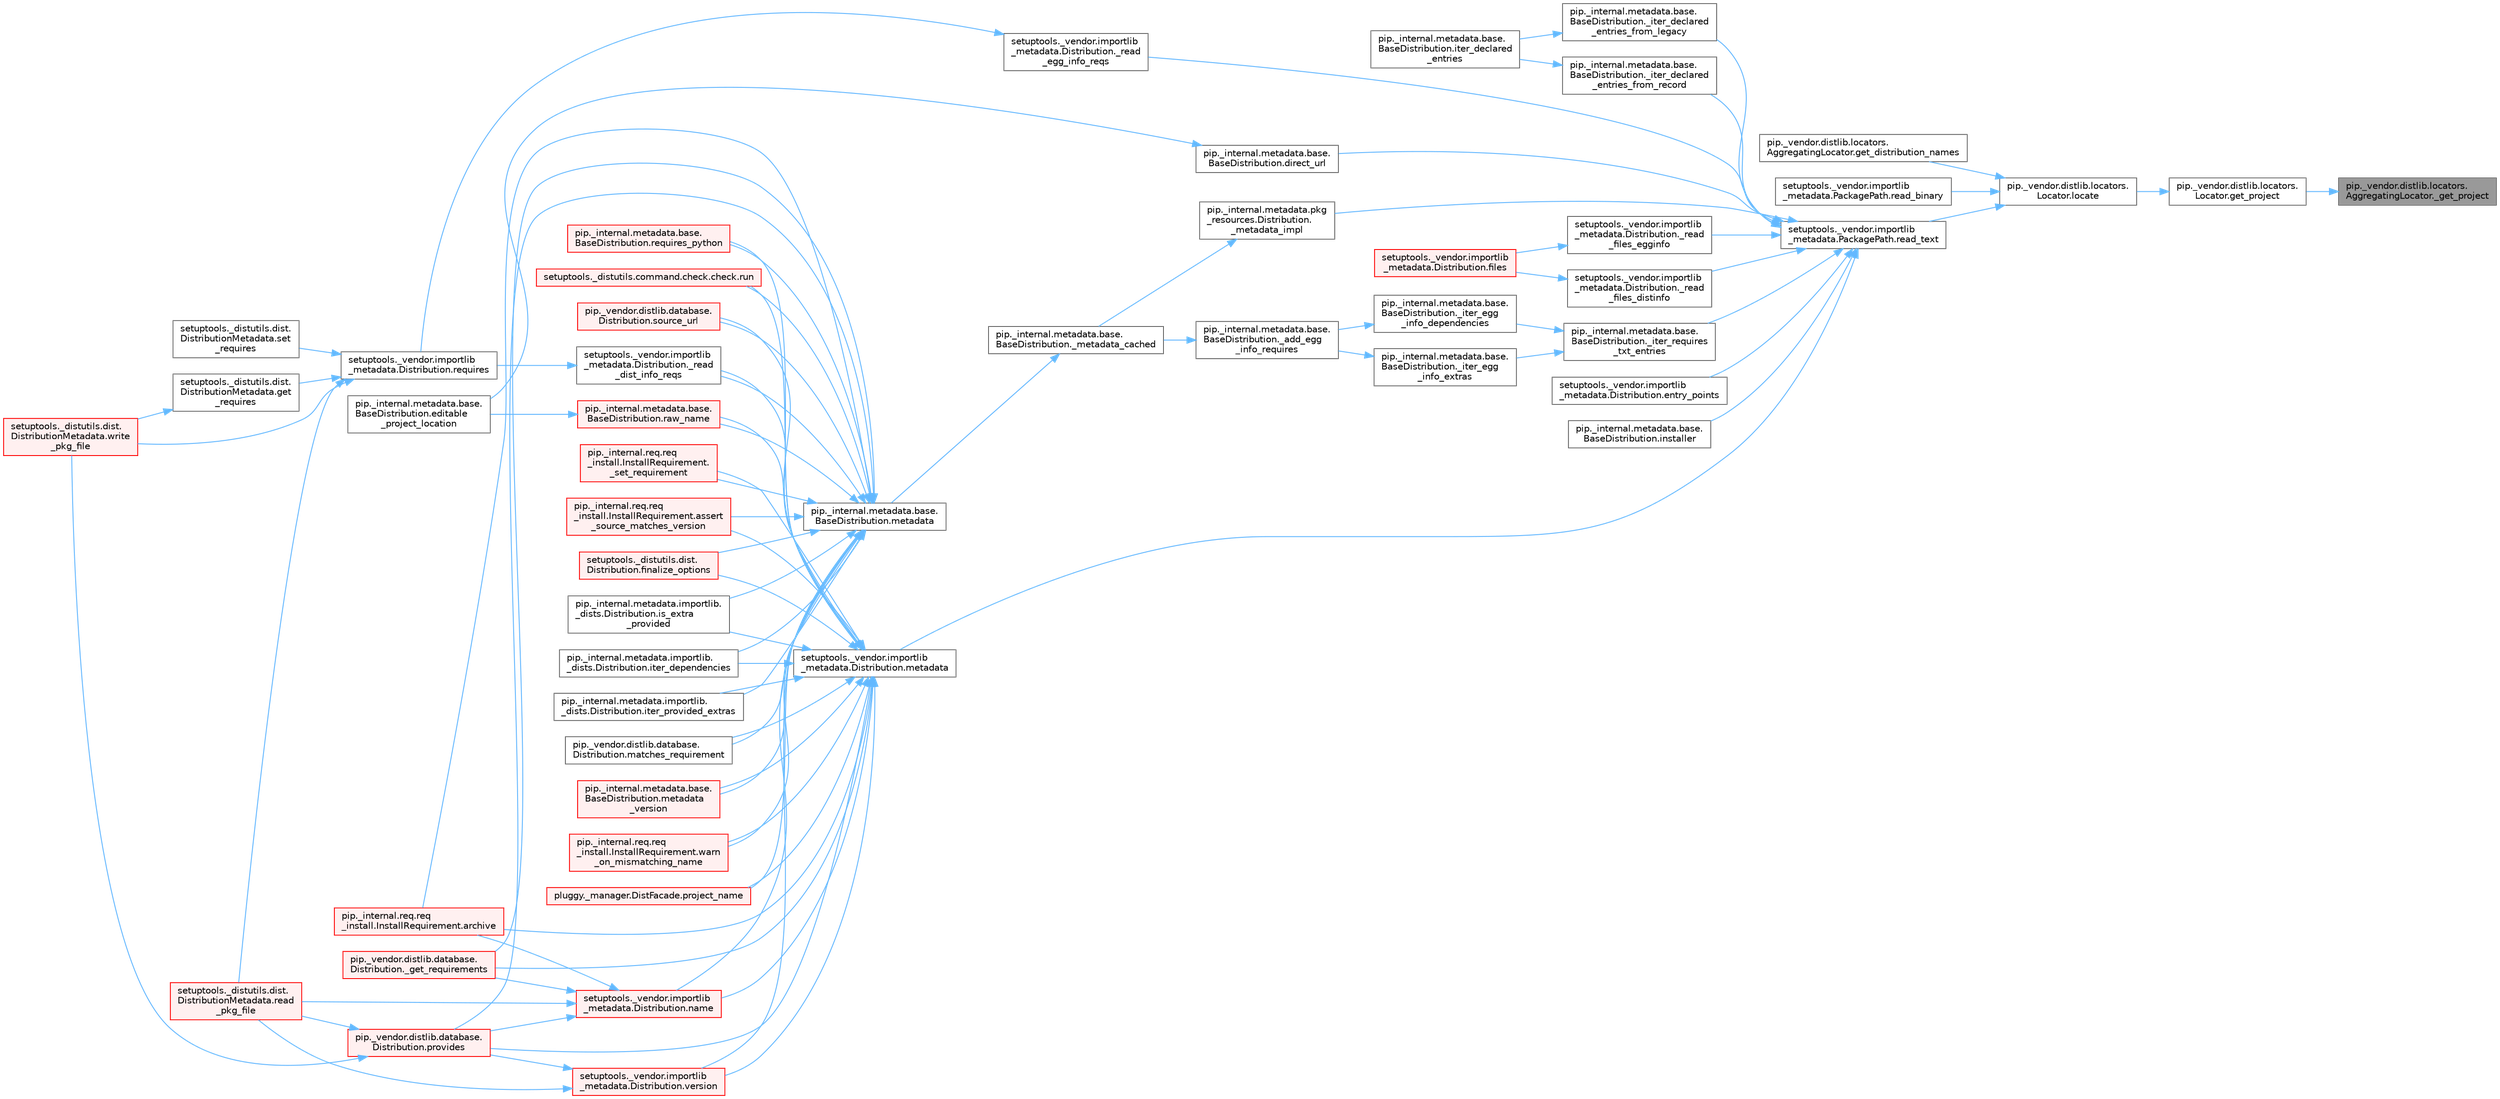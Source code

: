 digraph "pip._vendor.distlib.locators.AggregatingLocator._get_project"
{
 // LATEX_PDF_SIZE
  bgcolor="transparent";
  edge [fontname=Helvetica,fontsize=10,labelfontname=Helvetica,labelfontsize=10];
  node [fontname=Helvetica,fontsize=10,shape=box,height=0.2,width=0.4];
  rankdir="RL";
  Node1 [id="Node000001",label="pip._vendor.distlib.locators.\lAggregatingLocator._get_project",height=0.2,width=0.4,color="gray40", fillcolor="grey60", style="filled", fontcolor="black",tooltip=" "];
  Node1 -> Node2 [id="edge1_Node000001_Node000002",dir="back",color="steelblue1",style="solid",tooltip=" "];
  Node2 [id="Node000002",label="pip._vendor.distlib.locators.\lLocator.get_project",height=0.2,width=0.4,color="grey40", fillcolor="white", style="filled",URL="$classpip_1_1__vendor_1_1distlib_1_1locators_1_1_locator.html#a14b49f16a55d384842037850d5224ce8",tooltip=" "];
  Node2 -> Node3 [id="edge2_Node000002_Node000003",dir="back",color="steelblue1",style="solid",tooltip=" "];
  Node3 [id="Node000003",label="pip._vendor.distlib.locators.\lLocator.locate",height=0.2,width=0.4,color="grey40", fillcolor="white", style="filled",URL="$classpip_1_1__vendor_1_1distlib_1_1locators_1_1_locator.html#aefc84057c59651debf5f74c52c9c06a2",tooltip=" "];
  Node3 -> Node4 [id="edge3_Node000003_Node000004",dir="back",color="steelblue1",style="solid",tooltip=" "];
  Node4 [id="Node000004",label="pip._vendor.distlib.locators.\lAggregatingLocator.get_distribution_names",height=0.2,width=0.4,color="grey40", fillcolor="white", style="filled",URL="$classpip_1_1__vendor_1_1distlib_1_1locators_1_1_aggregating_locator.html#a72fb0eda9eae16eb2da3ede42c27a043",tooltip=" "];
  Node3 -> Node5 [id="edge4_Node000003_Node000005",dir="back",color="steelblue1",style="solid",tooltip=" "];
  Node5 [id="Node000005",label="setuptools._vendor.importlib\l_metadata.PackagePath.read_binary",height=0.2,width=0.4,color="grey40", fillcolor="white", style="filled",URL="$classsetuptools_1_1__vendor_1_1importlib__metadata_1_1_package_path.html#ae2d8a883dfc77854f6b263801d671c33",tooltip=" "];
  Node3 -> Node6 [id="edge5_Node000003_Node000006",dir="back",color="steelblue1",style="solid",tooltip=" "];
  Node6 [id="Node000006",label="setuptools._vendor.importlib\l_metadata.PackagePath.read_text",height=0.2,width=0.4,color="grey40", fillcolor="white", style="filled",URL="$classsetuptools_1_1__vendor_1_1importlib__metadata_1_1_package_path.html#a39242d72760bba73b008f298119b94fa",tooltip=" "];
  Node6 -> Node7 [id="edge6_Node000006_Node000007",dir="back",color="steelblue1",style="solid",tooltip=" "];
  Node7 [id="Node000007",label="pip._internal.metadata.base.\lBaseDistribution._iter_declared\l_entries_from_legacy",height=0.2,width=0.4,color="grey40", fillcolor="white", style="filled",URL="$classpip_1_1__internal_1_1metadata_1_1base_1_1_base_distribution.html#afe1092a9a3492091a1532c8907ccd9e8",tooltip=" "];
  Node7 -> Node8 [id="edge7_Node000007_Node000008",dir="back",color="steelblue1",style="solid",tooltip=" "];
  Node8 [id="Node000008",label="pip._internal.metadata.base.\lBaseDistribution.iter_declared\l_entries",height=0.2,width=0.4,color="grey40", fillcolor="white", style="filled",URL="$classpip_1_1__internal_1_1metadata_1_1base_1_1_base_distribution.html#ad33966e99962529d5c28c9f24c0a4fbd",tooltip=" "];
  Node6 -> Node9 [id="edge8_Node000006_Node000009",dir="back",color="steelblue1",style="solid",tooltip=" "];
  Node9 [id="Node000009",label="pip._internal.metadata.base.\lBaseDistribution._iter_declared\l_entries_from_record",height=0.2,width=0.4,color="grey40", fillcolor="white", style="filled",URL="$classpip_1_1__internal_1_1metadata_1_1base_1_1_base_distribution.html#af8bddd34869792385f11247db796614c",tooltip=" "];
  Node9 -> Node8 [id="edge9_Node000009_Node000008",dir="back",color="steelblue1",style="solid",tooltip=" "];
  Node6 -> Node10 [id="edge10_Node000006_Node000010",dir="back",color="steelblue1",style="solid",tooltip=" "];
  Node10 [id="Node000010",label="pip._internal.metadata.base.\lBaseDistribution._iter_requires\l_txt_entries",height=0.2,width=0.4,color="grey40", fillcolor="white", style="filled",URL="$classpip_1_1__internal_1_1metadata_1_1base_1_1_base_distribution.html#a4ab931da7b4a3e0c22e0bae3f95af7e7",tooltip=" "];
  Node10 -> Node11 [id="edge11_Node000010_Node000011",dir="back",color="steelblue1",style="solid",tooltip=" "];
  Node11 [id="Node000011",label="pip._internal.metadata.base.\lBaseDistribution._iter_egg\l_info_dependencies",height=0.2,width=0.4,color="grey40", fillcolor="white", style="filled",URL="$classpip_1_1__internal_1_1metadata_1_1base_1_1_base_distribution.html#a9f32d31e5b61159777221f9d87e296c8",tooltip=" "];
  Node11 -> Node12 [id="edge12_Node000011_Node000012",dir="back",color="steelblue1",style="solid",tooltip=" "];
  Node12 [id="Node000012",label="pip._internal.metadata.base.\lBaseDistribution._add_egg\l_info_requires",height=0.2,width=0.4,color="grey40", fillcolor="white", style="filled",URL="$classpip_1_1__internal_1_1metadata_1_1base_1_1_base_distribution.html#aeb9894db2a91eedb5e651e5fe5607d50",tooltip=" "];
  Node12 -> Node13 [id="edge13_Node000012_Node000013",dir="back",color="steelblue1",style="solid",tooltip=" "];
  Node13 [id="Node000013",label="pip._internal.metadata.base.\lBaseDistribution._metadata_cached",height=0.2,width=0.4,color="grey40", fillcolor="white", style="filled",URL="$classpip_1_1__internal_1_1metadata_1_1base_1_1_base_distribution.html#a12683b16870a097bbe854e4ee3364f7f",tooltip=" "];
  Node13 -> Node14 [id="edge14_Node000013_Node000014",dir="back",color="steelblue1",style="solid",tooltip=" "];
  Node14 [id="Node000014",label="pip._internal.metadata.base.\lBaseDistribution.metadata",height=0.2,width=0.4,color="grey40", fillcolor="white", style="filled",URL="$classpip_1_1__internal_1_1metadata_1_1base_1_1_base_distribution.html#a665b55bcebd861e5959f53a7d2f1350f",tooltip=" "];
  Node14 -> Node15 [id="edge15_Node000014_Node000015",dir="back",color="steelblue1",style="solid",tooltip=" "];
  Node15 [id="Node000015",label="pip._vendor.distlib.database.\lDistribution._get_requirements",height=0.2,width=0.4,color="red", fillcolor="#FFF0F0", style="filled",URL="$classpip_1_1__vendor_1_1distlib_1_1database_1_1_distribution.html#a0366f5504f1b878068ba103c3f1e2bdf",tooltip=" "];
  Node14 -> Node1100 [id="edge16_Node000014_Node001100",dir="back",color="steelblue1",style="solid",tooltip=" "];
  Node1100 [id="Node001100",label="setuptools._vendor.importlib\l_metadata.Distribution._read\l_dist_info_reqs",height=0.2,width=0.4,color="grey40", fillcolor="white", style="filled",URL="$classsetuptools_1_1__vendor_1_1importlib__metadata_1_1_distribution.html#a52c9d55ae87f048965928ec1bfe237c7",tooltip=" "];
  Node1100 -> Node1020 [id="edge17_Node001100_Node001020",dir="back",color="steelblue1",style="solid",tooltip=" "];
  Node1020 [id="Node001020",label="setuptools._vendor.importlib\l_metadata.Distribution.requires",height=0.2,width=0.4,color="grey40", fillcolor="white", style="filled",URL="$classsetuptools_1_1__vendor_1_1importlib__metadata_1_1_distribution.html#ac025c2f6e021e16581119b61de809a95",tooltip=" "];
  Node1020 -> Node1021 [id="edge18_Node001020_Node001021",dir="back",color="steelblue1",style="solid",tooltip=" "];
  Node1021 [id="Node001021",label="setuptools._distutils.dist.\lDistributionMetadata.get\l_requires",height=0.2,width=0.4,color="grey40", fillcolor="white", style="filled",URL="$classsetuptools_1_1__distutils_1_1dist_1_1_distribution_metadata.html#a625768121dd821e2a54034d284359764",tooltip=" "];
  Node1021 -> Node737 [id="edge19_Node001021_Node000737",dir="back",color="steelblue1",style="solid",tooltip=" "];
  Node737 [id="Node000737",label="setuptools._distutils.dist.\lDistributionMetadata.write\l_pkg_file",height=0.2,width=0.4,color="red", fillcolor="#FFF0F0", style="filled",URL="$classsetuptools_1_1__distutils_1_1dist_1_1_distribution_metadata.html#a2a55009e9d487a82234459fb242f4be0",tooltip=" "];
  Node1020 -> Node1022 [id="edge20_Node001020_Node001022",dir="back",color="steelblue1",style="solid",tooltip=" "];
  Node1022 [id="Node001022",label="setuptools._distutils.dist.\lDistributionMetadata.read\l_pkg_file",height=0.2,width=0.4,color="red", fillcolor="#FFF0F0", style="filled",URL="$classsetuptools_1_1__distutils_1_1dist_1_1_distribution_metadata.html#a7efe01ce942992105bfa0866706a2f20",tooltip=" "];
  Node1020 -> Node1024 [id="edge21_Node001020_Node001024",dir="back",color="steelblue1",style="solid",tooltip=" "];
  Node1024 [id="Node001024",label="setuptools._distutils.dist.\lDistributionMetadata.set\l_requires",height=0.2,width=0.4,color="grey40", fillcolor="white", style="filled",URL="$classsetuptools_1_1__distutils_1_1dist_1_1_distribution_metadata.html#a511058df7b2152d2230a358d4119a537",tooltip=" "];
  Node1020 -> Node737 [id="edge22_Node001020_Node000737",dir="back",color="steelblue1",style="solid",tooltip=" "];
  Node14 -> Node1101 [id="edge23_Node000014_Node001101",dir="back",color="steelblue1",style="solid",tooltip=" "];
  Node1101 [id="Node001101",label="pip._internal.req.req\l_install.InstallRequirement.\l_set_requirement",height=0.2,width=0.4,color="red", fillcolor="#FFF0F0", style="filled",URL="$classpip_1_1__internal_1_1req_1_1req__install_1_1_install_requirement.html#a116c0d970e435f16d15928a6caf8aaf3",tooltip=" "];
  Node14 -> Node1103 [id="edge24_Node000014_Node001103",dir="back",color="steelblue1",style="solid",tooltip=" "];
  Node1103 [id="Node001103",label="pip._internal.req.req\l_install.InstallRequirement.archive",height=0.2,width=0.4,color="red", fillcolor="#FFF0F0", style="filled",URL="$classpip_1_1__internal_1_1req_1_1req__install_1_1_install_requirement.html#aef2764402e45a5e5555e22d5965f1350",tooltip=" "];
  Node14 -> Node1106 [id="edge25_Node000014_Node001106",dir="back",color="steelblue1",style="solid",tooltip=" "];
  Node1106 [id="Node001106",label="pip._internal.req.req\l_install.InstallRequirement.assert\l_source_matches_version",height=0.2,width=0.4,color="red", fillcolor="#FFF0F0", style="filled",URL="$classpip_1_1__internal_1_1req_1_1req__install_1_1_install_requirement.html#ab9a997e64cd50a33caf4722295a9cbf3",tooltip=" "];
  Node14 -> Node1107 [id="edge26_Node000014_Node001107",dir="back",color="steelblue1",style="solid",tooltip=" "];
  Node1107 [id="Node001107",label="setuptools._distutils.dist.\lDistribution.finalize_options",height=0.2,width=0.4,color="red", fillcolor="#FFF0F0", style="filled",URL="$classsetuptools_1_1__distutils_1_1dist_1_1_distribution.html#a907177e8ce492338e65227e2389f3f24",tooltip=" "];
  Node14 -> Node1108 [id="edge27_Node000014_Node001108",dir="back",color="steelblue1",style="solid",tooltip=" "];
  Node1108 [id="Node001108",label="pip._internal.metadata.importlib.\l_dists.Distribution.is_extra\l_provided",height=0.2,width=0.4,color="grey40", fillcolor="white", style="filled",URL="$classpip_1_1__internal_1_1metadata_1_1importlib_1_1__dists_1_1_distribution.html#ad175adf2a313d78887f07d63ed315713",tooltip=" "];
  Node14 -> Node1109 [id="edge28_Node000014_Node001109",dir="back",color="steelblue1",style="solid",tooltip=" "];
  Node1109 [id="Node001109",label="pip._internal.metadata.importlib.\l_dists.Distribution.iter_dependencies",height=0.2,width=0.4,color="grey40", fillcolor="white", style="filled",URL="$classpip_1_1__internal_1_1metadata_1_1importlib_1_1__dists_1_1_distribution.html#a10f0e8f6c05f4c2a3f1f205236e56ae6",tooltip=" "];
  Node14 -> Node1110 [id="edge29_Node000014_Node001110",dir="back",color="steelblue1",style="solid",tooltip=" "];
  Node1110 [id="Node001110",label="pip._internal.metadata.importlib.\l_dists.Distribution.iter_provided_extras",height=0.2,width=0.4,color="grey40", fillcolor="white", style="filled",URL="$classpip_1_1__internal_1_1metadata_1_1importlib_1_1__dists_1_1_distribution.html#a15fa99ddf602c815de8353cc5457d53e",tooltip=" "];
  Node14 -> Node1111 [id="edge30_Node000014_Node001111",dir="back",color="steelblue1",style="solid",tooltip=" "];
  Node1111 [id="Node001111",label="pip._vendor.distlib.database.\lDistribution.matches_requirement",height=0.2,width=0.4,color="grey40", fillcolor="white", style="filled",URL="$classpip_1_1__vendor_1_1distlib_1_1database_1_1_distribution.html#a5c454c24d6a128d42a86aa3ee9fc3bf7",tooltip=" "];
  Node14 -> Node1112 [id="edge31_Node000014_Node001112",dir="back",color="steelblue1",style="solid",tooltip=" "];
  Node1112 [id="Node001112",label="pip._internal.metadata.base.\lBaseDistribution.metadata\l_version",height=0.2,width=0.4,color="red", fillcolor="#FFF0F0", style="filled",URL="$classpip_1_1__internal_1_1metadata_1_1base_1_1_base_distribution.html#a231e3a1e8c609944f6122c32579a8230",tooltip=" "];
  Node14 -> Node1116 [id="edge32_Node000014_Node001116",dir="back",color="steelblue1",style="solid",tooltip=" "];
  Node1116 [id="Node001116",label="setuptools._vendor.importlib\l_metadata.Distribution.name",height=0.2,width=0.4,color="red", fillcolor="#FFF0F0", style="filled",URL="$classsetuptools_1_1__vendor_1_1importlib__metadata_1_1_distribution.html#a551b88da93b645681e12e5ed3d0019b4",tooltip=" "];
  Node1116 -> Node15 [id="edge33_Node001116_Node000015",dir="back",color="steelblue1",style="solid",tooltip=" "];
  Node1116 -> Node1103 [id="edge34_Node001116_Node001103",dir="back",color="steelblue1",style="solid",tooltip=" "];
  Node1116 -> Node2239 [id="edge35_Node001116_Node002239",dir="back",color="steelblue1",style="solid",tooltip=" "];
  Node2239 [id="Node002239",label="pip._vendor.distlib.database.\lDistribution.provides",height=0.2,width=0.4,color="red", fillcolor="#FFF0F0", style="filled",URL="$classpip_1_1__vendor_1_1distlib_1_1database_1_1_distribution.html#a4de0a18091046a76d9f6e2c424a50f7a",tooltip=" "];
  Node2239 -> Node1022 [id="edge36_Node002239_Node001022",dir="back",color="steelblue1",style="solid",tooltip=" "];
  Node2239 -> Node737 [id="edge37_Node002239_Node000737",dir="back",color="steelblue1",style="solid",tooltip=" "];
  Node1116 -> Node1022 [id="edge38_Node001116_Node001022",dir="back",color="steelblue1",style="solid",tooltip=" "];
  Node14 -> Node1688 [id="edge39_Node000014_Node001688",dir="back",color="steelblue1",style="solid",tooltip=" "];
  Node1688 [id="Node001688",label="pluggy._manager.DistFacade.project_name",height=0.2,width=0.4,color="red", fillcolor="#FFF0F0", style="filled",URL="$classpluggy_1_1__manager_1_1_dist_facade.html#a0c6a7601612999d7e2f7045dc9b31993",tooltip=" "];
  Node14 -> Node2239 [id="edge40_Node000014_Node002239",dir="back",color="steelblue1",style="solid",tooltip=" "];
  Node14 -> Node2391 [id="edge41_Node000014_Node002391",dir="back",color="steelblue1",style="solid",tooltip=" "];
  Node2391 [id="Node002391",label="pip._internal.metadata.base.\lBaseDistribution.raw_name",height=0.2,width=0.4,color="red", fillcolor="#FFF0F0", style="filled",URL="$classpip_1_1__internal_1_1metadata_1_1base_1_1_base_distribution.html#a99e5dbebc5edb6f25ac7f45d435e2051",tooltip=" "];
  Node2391 -> Node1096 [id="edge42_Node002391_Node001096",dir="back",color="steelblue1",style="solid",tooltip=" "];
  Node1096 [id="Node001096",label="pip._internal.metadata.base.\lBaseDistribution.editable\l_project_location",height=0.2,width=0.4,color="grey40", fillcolor="white", style="filled",URL="$classpip_1_1__internal_1_1metadata_1_1base_1_1_base_distribution.html#a59297eb536a210ff36a71d4dda673749",tooltip=" "];
  Node14 -> Node2412 [id="edge43_Node000014_Node002412",dir="back",color="steelblue1",style="solid",tooltip=" "];
  Node2412 [id="Node002412",label="pip._internal.metadata.base.\lBaseDistribution.requires_python",height=0.2,width=0.4,color="red", fillcolor="#FFF0F0", style="filled",URL="$classpip_1_1__internal_1_1metadata_1_1base_1_1_base_distribution.html#ad334a17a1fb4732e5686a00af92d32be",tooltip=" "];
  Node14 -> Node1669 [id="edge44_Node000014_Node001669",dir="back",color="steelblue1",style="solid",tooltip=" "];
  Node1669 [id="Node001669",label="setuptools._distutils.command.check.check.run",height=0.2,width=0.4,color="red", fillcolor="#FFF0F0", style="filled",URL="$classsetuptools_1_1__distutils_1_1command_1_1check_1_1check.html#a1ce0d2e58cedbd704c27a4fb830571d2",tooltip=" "];
  Node14 -> Node2414 [id="edge45_Node000014_Node002414",dir="back",color="steelblue1",style="solid",tooltip=" "];
  Node2414 [id="Node002414",label="pip._vendor.distlib.database.\lDistribution.source_url",height=0.2,width=0.4,color="red", fillcolor="#FFF0F0", style="filled",URL="$classpip_1_1__vendor_1_1distlib_1_1database_1_1_distribution.html#abba9335a26f150b4c845c9c8a474879c",tooltip=" "];
  Node14 -> Node2415 [id="edge46_Node000014_Node002415",dir="back",color="steelblue1",style="solid",tooltip=" "];
  Node2415 [id="Node002415",label="setuptools._vendor.importlib\l_metadata.Distribution.version",height=0.2,width=0.4,color="red", fillcolor="#FFF0F0", style="filled",URL="$classsetuptools_1_1__vendor_1_1importlib__metadata_1_1_distribution.html#a7c335c158718e634680c2c3ca271962e",tooltip=" "];
  Node2415 -> Node2239 [id="edge47_Node002415_Node002239",dir="back",color="steelblue1",style="solid",tooltip=" "];
  Node2415 -> Node1022 [id="edge48_Node002415_Node001022",dir="back",color="steelblue1",style="solid",tooltip=" "];
  Node14 -> Node2528 [id="edge49_Node000014_Node002528",dir="back",color="steelblue1",style="solid",tooltip=" "];
  Node2528 [id="Node002528",label="pip._internal.req.req\l_install.InstallRequirement.warn\l_on_mismatching_name",height=0.2,width=0.4,color="red", fillcolor="#FFF0F0", style="filled",URL="$classpip_1_1__internal_1_1req_1_1req__install_1_1_install_requirement.html#a01d1156c435f26a28b01b741bce7ef08",tooltip=" "];
  Node10 -> Node3178 [id="edge50_Node000010_Node003178",dir="back",color="steelblue1",style="solid",tooltip=" "];
  Node3178 [id="Node003178",label="pip._internal.metadata.base.\lBaseDistribution._iter_egg\l_info_extras",height=0.2,width=0.4,color="grey40", fillcolor="white", style="filled",URL="$classpip_1_1__internal_1_1metadata_1_1base_1_1_base_distribution.html#a27b7f678c0092f845d007f6237123895",tooltip=" "];
  Node3178 -> Node12 [id="edge51_Node003178_Node000012",dir="back",color="steelblue1",style="solid",tooltip=" "];
  Node6 -> Node1018 [id="edge52_Node000006_Node001018",dir="back",color="steelblue1",style="solid",tooltip=" "];
  Node1018 [id="Node001018",label="pip._internal.metadata.pkg\l_resources.Distribution.\l_metadata_impl",height=0.2,width=0.4,color="grey40", fillcolor="white", style="filled",URL="$classpip_1_1__internal_1_1metadata_1_1pkg__resources_1_1_distribution.html#a7d4ae76260de7d1936446c407277ad5b",tooltip=" "];
  Node1018 -> Node13 [id="edge53_Node001018_Node000013",dir="back",color="steelblue1",style="solid",tooltip=" "];
  Node6 -> Node1019 [id="edge54_Node000006_Node001019",dir="back",color="steelblue1",style="solid",tooltip=" "];
  Node1019 [id="Node001019",label="setuptools._vendor.importlib\l_metadata.Distribution._read\l_egg_info_reqs",height=0.2,width=0.4,color="grey40", fillcolor="white", style="filled",URL="$classsetuptools_1_1__vendor_1_1importlib__metadata_1_1_distribution.html#a48880f3c573fba822e14f87cf55ae6a4",tooltip=" "];
  Node1019 -> Node1020 [id="edge55_Node001019_Node001020",dir="back",color="steelblue1",style="solid",tooltip=" "];
  Node6 -> Node1025 [id="edge56_Node000006_Node001025",dir="back",color="steelblue1",style="solid",tooltip=" "];
  Node1025 [id="Node001025",label="setuptools._vendor.importlib\l_metadata.Distribution._read\l_files_distinfo",height=0.2,width=0.4,color="grey40", fillcolor="white", style="filled",URL="$classsetuptools_1_1__vendor_1_1importlib__metadata_1_1_distribution.html#a628110e2d7d92ea6b3593261b810ca15",tooltip=" "];
  Node1025 -> Node1026 [id="edge57_Node001025_Node001026",dir="back",color="steelblue1",style="solid",tooltip=" "];
  Node1026 [id="Node001026",label="setuptools._vendor.importlib\l_metadata.Distribution.files",height=0.2,width=0.4,color="red", fillcolor="#FFF0F0", style="filled",URL="$classsetuptools_1_1__vendor_1_1importlib__metadata_1_1_distribution.html#a4600c19bb68ff3c899dbcf38a2eaf98c",tooltip=" "];
  Node6 -> Node1094 [id="edge58_Node000006_Node001094",dir="back",color="steelblue1",style="solid",tooltip=" "];
  Node1094 [id="Node001094",label="setuptools._vendor.importlib\l_metadata.Distribution._read\l_files_egginfo",height=0.2,width=0.4,color="grey40", fillcolor="white", style="filled",URL="$classsetuptools_1_1__vendor_1_1importlib__metadata_1_1_distribution.html#a1f141ac67b8d6aa5021ba6f2cc832342",tooltip=" "];
  Node1094 -> Node1026 [id="edge59_Node001094_Node001026",dir="back",color="steelblue1",style="solid",tooltip=" "];
  Node6 -> Node1095 [id="edge60_Node000006_Node001095",dir="back",color="steelblue1",style="solid",tooltip=" "];
  Node1095 [id="Node001095",label="pip._internal.metadata.base.\lBaseDistribution.direct_url",height=0.2,width=0.4,color="grey40", fillcolor="white", style="filled",URL="$classpip_1_1__internal_1_1metadata_1_1base_1_1_base_distribution.html#a0580eb0ef6036f9d32d2f299633396ac",tooltip=" "];
  Node1095 -> Node1096 [id="edge61_Node001095_Node001096",dir="back",color="steelblue1",style="solid",tooltip=" "];
  Node6 -> Node1097 [id="edge62_Node000006_Node001097",dir="back",color="steelblue1",style="solid",tooltip=" "];
  Node1097 [id="Node001097",label="setuptools._vendor.importlib\l_metadata.Distribution.entry_points",height=0.2,width=0.4,color="grey40", fillcolor="white", style="filled",URL="$classsetuptools_1_1__vendor_1_1importlib__metadata_1_1_distribution.html#a705351815cfd62d5c1190a976e20ce4d",tooltip=" "];
  Node6 -> Node1098 [id="edge63_Node000006_Node001098",dir="back",color="steelblue1",style="solid",tooltip=" "];
  Node1098 [id="Node001098",label="pip._internal.metadata.base.\lBaseDistribution.installer",height=0.2,width=0.4,color="grey40", fillcolor="white", style="filled",URL="$classpip_1_1__internal_1_1metadata_1_1base_1_1_base_distribution.html#a06b714ef52e04d77efb85f7d3a535fa0",tooltip=" "];
  Node6 -> Node1099 [id="edge64_Node000006_Node001099",dir="back",color="steelblue1",style="solid",tooltip=" "];
  Node1099 [id="Node001099",label="setuptools._vendor.importlib\l_metadata.Distribution.metadata",height=0.2,width=0.4,color="grey40", fillcolor="white", style="filled",URL="$classsetuptools_1_1__vendor_1_1importlib__metadata_1_1_distribution.html#afe56c9fb55cf594cb94d0ebe52c32fad",tooltip=" "];
  Node1099 -> Node15 [id="edge65_Node001099_Node000015",dir="back",color="steelblue1",style="solid",tooltip=" "];
  Node1099 -> Node1100 [id="edge66_Node001099_Node001100",dir="back",color="steelblue1",style="solid",tooltip=" "];
  Node1099 -> Node1101 [id="edge67_Node001099_Node001101",dir="back",color="steelblue1",style="solid",tooltip=" "];
  Node1099 -> Node1103 [id="edge68_Node001099_Node001103",dir="back",color="steelblue1",style="solid",tooltip=" "];
  Node1099 -> Node1106 [id="edge69_Node001099_Node001106",dir="back",color="steelblue1",style="solid",tooltip=" "];
  Node1099 -> Node1107 [id="edge70_Node001099_Node001107",dir="back",color="steelblue1",style="solid",tooltip=" "];
  Node1099 -> Node1108 [id="edge71_Node001099_Node001108",dir="back",color="steelblue1",style="solid",tooltip=" "];
  Node1099 -> Node1109 [id="edge72_Node001099_Node001109",dir="back",color="steelblue1",style="solid",tooltip=" "];
  Node1099 -> Node1110 [id="edge73_Node001099_Node001110",dir="back",color="steelblue1",style="solid",tooltip=" "];
  Node1099 -> Node1111 [id="edge74_Node001099_Node001111",dir="back",color="steelblue1",style="solid",tooltip=" "];
  Node1099 -> Node1112 [id="edge75_Node001099_Node001112",dir="back",color="steelblue1",style="solid",tooltip=" "];
  Node1099 -> Node1116 [id="edge76_Node001099_Node001116",dir="back",color="steelblue1",style="solid",tooltip=" "];
  Node1099 -> Node1688 [id="edge77_Node001099_Node001688",dir="back",color="steelblue1",style="solid",tooltip=" "];
  Node1099 -> Node2239 [id="edge78_Node001099_Node002239",dir="back",color="steelblue1",style="solid",tooltip=" "];
  Node1099 -> Node2391 [id="edge79_Node001099_Node002391",dir="back",color="steelblue1",style="solid",tooltip=" "];
  Node1099 -> Node2412 [id="edge80_Node001099_Node002412",dir="back",color="steelblue1",style="solid",tooltip=" "];
  Node1099 -> Node1669 [id="edge81_Node001099_Node001669",dir="back",color="steelblue1",style="solid",tooltip=" "];
  Node1099 -> Node2414 [id="edge82_Node001099_Node002414",dir="back",color="steelblue1",style="solid",tooltip=" "];
  Node1099 -> Node2415 [id="edge83_Node001099_Node002415",dir="back",color="steelblue1",style="solid",tooltip=" "];
  Node1099 -> Node2528 [id="edge84_Node001099_Node002528",dir="back",color="steelblue1",style="solid",tooltip=" "];
}

